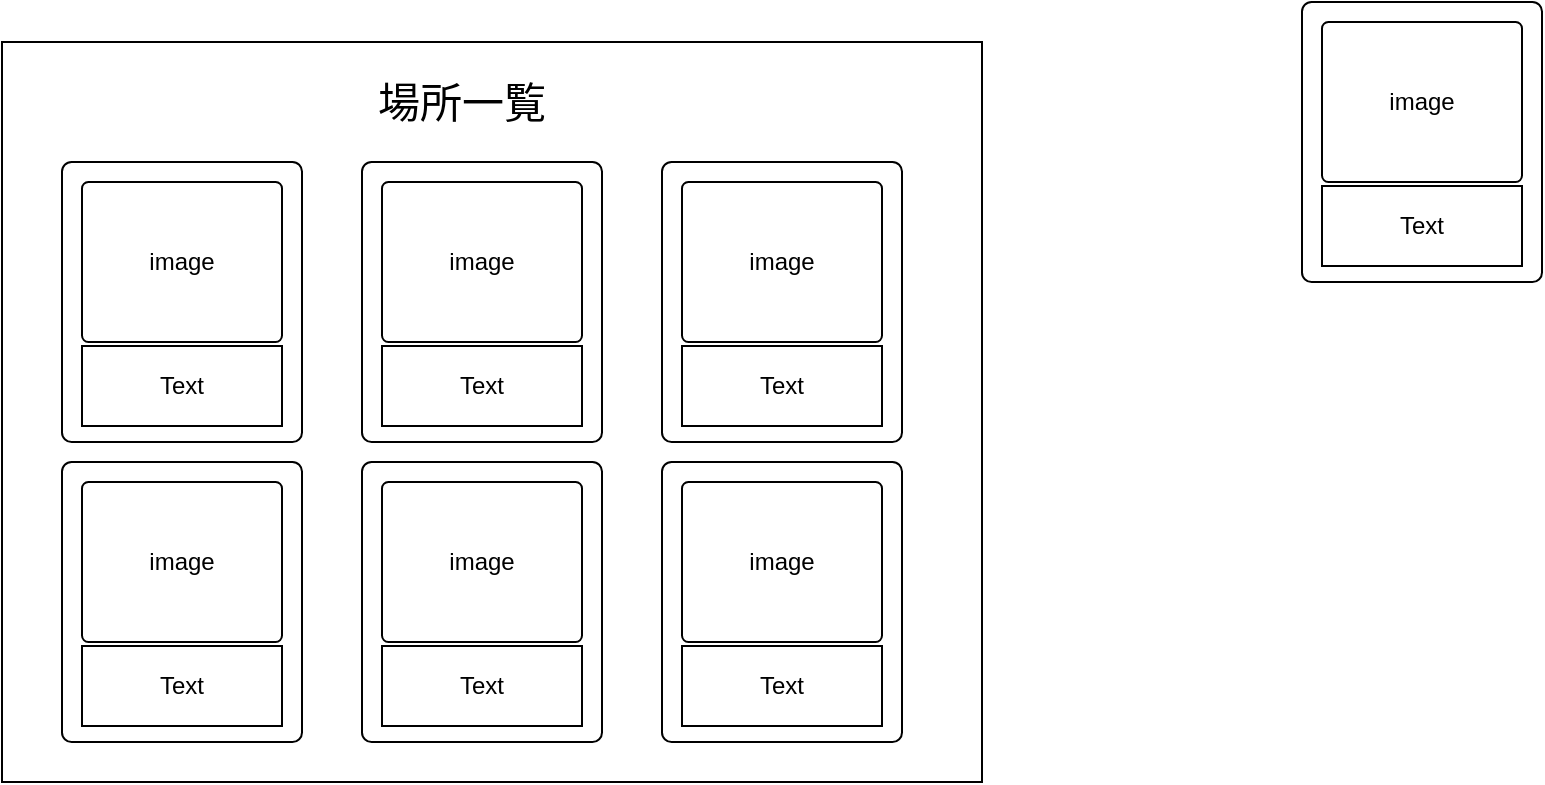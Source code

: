<mxfile>
    <diagram id="ygap-GHch9-cvJ2zIos6" name="Page-1">
        <mxGraphModel dx="1112" dy="630" grid="1" gridSize="10" guides="1" tooltips="1" connect="1" arrows="1" fold="1" page="1" pageScale="1" pageWidth="827" pageHeight="1169" math="0" shadow="0">
            <root>
                <mxCell id="0"/>
                <mxCell id="1" parent="0"/>
                <mxCell id="2" value="" style="rounded=0;whiteSpace=wrap;html=1;" vertex="1" parent="1">
                    <mxGeometry x="110" y="160" width="490" height="370" as="geometry"/>
                </mxCell>
                <mxCell id="3" value="" style="rounded=1;whiteSpace=wrap;html=1;arcSize=4;" vertex="1" parent="1">
                    <mxGeometry x="140" y="220" width="120" height="140" as="geometry"/>
                </mxCell>
                <mxCell id="4" value="image" style="rounded=1;whiteSpace=wrap;html=1;arcSize=4;" vertex="1" parent="1">
                    <mxGeometry x="150" y="230" width="100" height="80" as="geometry"/>
                </mxCell>
                <mxCell id="5" value="Text" style="text;html=1;strokeColor=default;fillColor=none;align=center;verticalAlign=middle;whiteSpace=wrap;rounded=0;" vertex="1" parent="1">
                    <mxGeometry x="150" y="312" width="100" height="40" as="geometry"/>
                </mxCell>
                <mxCell id="6" value="" style="rounded=1;whiteSpace=wrap;html=1;arcSize=4;" vertex="1" parent="1">
                    <mxGeometry x="760" y="140" width="120" height="140" as="geometry"/>
                </mxCell>
                <mxCell id="7" value="image" style="rounded=1;whiteSpace=wrap;html=1;arcSize=4;" vertex="1" parent="1">
                    <mxGeometry x="770" y="150" width="100" height="80" as="geometry"/>
                </mxCell>
                <mxCell id="8" value="Text" style="text;html=1;strokeColor=default;fillColor=none;align=center;verticalAlign=middle;whiteSpace=wrap;rounded=0;" vertex="1" parent="1">
                    <mxGeometry x="770" y="232" width="100" height="40" as="geometry"/>
                </mxCell>
                <mxCell id="9" value="" style="rounded=1;whiteSpace=wrap;html=1;arcSize=4;" vertex="1" parent="1">
                    <mxGeometry x="290" y="220" width="120" height="140" as="geometry"/>
                </mxCell>
                <mxCell id="10" value="image" style="rounded=1;whiteSpace=wrap;html=1;arcSize=4;" vertex="1" parent="1">
                    <mxGeometry x="300" y="230" width="100" height="80" as="geometry"/>
                </mxCell>
                <mxCell id="11" value="Text" style="text;html=1;strokeColor=default;fillColor=none;align=center;verticalAlign=middle;whiteSpace=wrap;rounded=0;" vertex="1" parent="1">
                    <mxGeometry x="300" y="312" width="100" height="40" as="geometry"/>
                </mxCell>
                <mxCell id="12" value="" style="rounded=1;whiteSpace=wrap;html=1;arcSize=4;" vertex="1" parent="1">
                    <mxGeometry x="440" y="220" width="120" height="140" as="geometry"/>
                </mxCell>
                <mxCell id="13" value="image" style="rounded=1;whiteSpace=wrap;html=1;arcSize=4;" vertex="1" parent="1">
                    <mxGeometry x="450" y="230" width="100" height="80" as="geometry"/>
                </mxCell>
                <mxCell id="14" value="Text" style="text;html=1;strokeColor=default;fillColor=none;align=center;verticalAlign=middle;whiteSpace=wrap;rounded=0;" vertex="1" parent="1">
                    <mxGeometry x="450" y="312" width="100" height="40" as="geometry"/>
                </mxCell>
                <mxCell id="15" value="" style="rounded=1;whiteSpace=wrap;html=1;arcSize=4;" vertex="1" parent="1">
                    <mxGeometry x="440" y="370" width="120" height="140" as="geometry"/>
                </mxCell>
                <mxCell id="16" value="image" style="rounded=1;whiteSpace=wrap;html=1;arcSize=4;" vertex="1" parent="1">
                    <mxGeometry x="450" y="380" width="100" height="80" as="geometry"/>
                </mxCell>
                <mxCell id="17" value="Text" style="text;html=1;strokeColor=default;fillColor=none;align=center;verticalAlign=middle;whiteSpace=wrap;rounded=0;" vertex="1" parent="1">
                    <mxGeometry x="450" y="462" width="100" height="40" as="geometry"/>
                </mxCell>
                <mxCell id="18" value="" style="rounded=1;whiteSpace=wrap;html=1;arcSize=4;" vertex="1" parent="1">
                    <mxGeometry x="290" y="370" width="120" height="140" as="geometry"/>
                </mxCell>
                <mxCell id="19" value="image" style="rounded=1;whiteSpace=wrap;html=1;arcSize=4;" vertex="1" parent="1">
                    <mxGeometry x="300" y="380" width="100" height="80" as="geometry"/>
                </mxCell>
                <mxCell id="20" value="Text" style="text;html=1;strokeColor=default;fillColor=none;align=center;verticalAlign=middle;whiteSpace=wrap;rounded=0;" vertex="1" parent="1">
                    <mxGeometry x="300" y="462" width="100" height="40" as="geometry"/>
                </mxCell>
                <mxCell id="21" value="" style="rounded=1;whiteSpace=wrap;html=1;arcSize=4;" vertex="1" parent="1">
                    <mxGeometry x="140" y="370" width="120" height="140" as="geometry"/>
                </mxCell>
                <mxCell id="22" value="image" style="rounded=1;whiteSpace=wrap;html=1;arcSize=4;" vertex="1" parent="1">
                    <mxGeometry x="150" y="380" width="100" height="80" as="geometry"/>
                </mxCell>
                <mxCell id="23" value="Text" style="text;html=1;strokeColor=default;fillColor=none;align=center;verticalAlign=middle;whiteSpace=wrap;rounded=0;" vertex="1" parent="1">
                    <mxGeometry x="150" y="462" width="100" height="40" as="geometry"/>
                </mxCell>
                <mxCell id="24" value="場所一覧" style="text;html=1;strokeColor=none;fillColor=none;align=center;verticalAlign=middle;whiteSpace=wrap;rounded=0;fontSize=21;" vertex="1" parent="1">
                    <mxGeometry x="290" y="175" width="100" height="30" as="geometry"/>
                </mxCell>
            </root>
        </mxGraphModel>
    </diagram>
</mxfile>